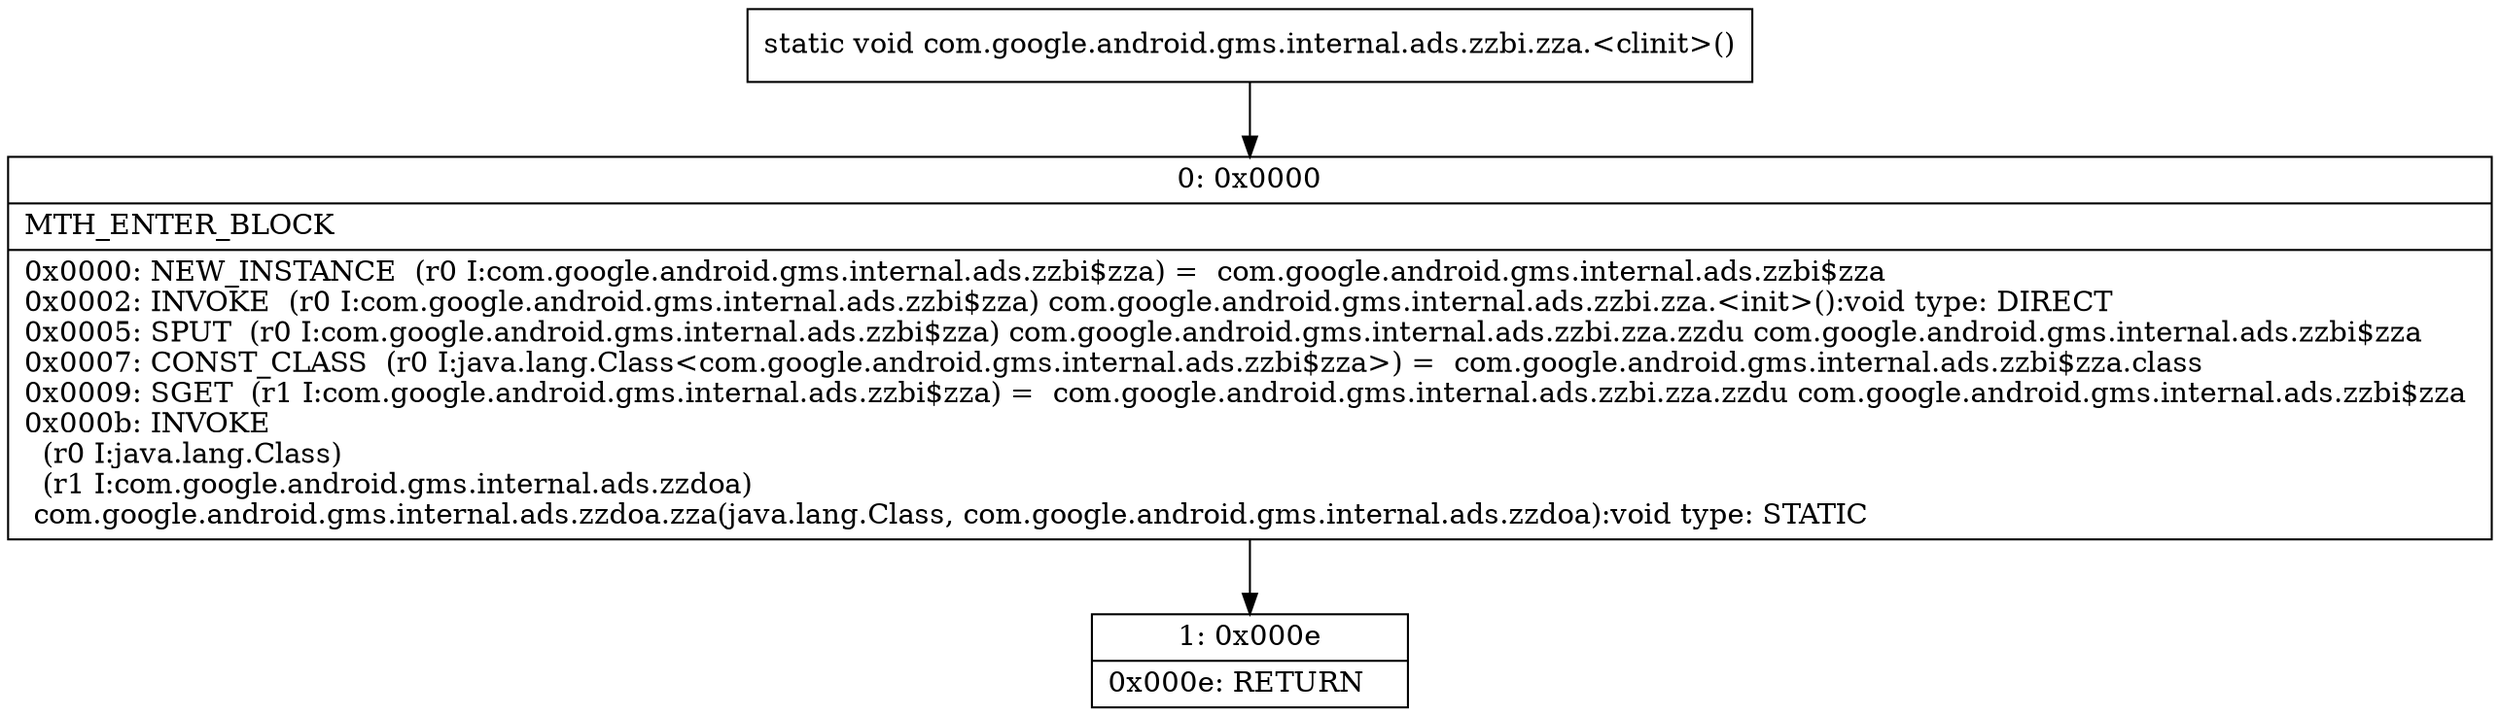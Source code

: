 digraph "CFG forcom.google.android.gms.internal.ads.zzbi.zza.\<clinit\>()V" {
Node_0 [shape=record,label="{0\:\ 0x0000|MTH_ENTER_BLOCK\l|0x0000: NEW_INSTANCE  (r0 I:com.google.android.gms.internal.ads.zzbi$zza) =  com.google.android.gms.internal.ads.zzbi$zza \l0x0002: INVOKE  (r0 I:com.google.android.gms.internal.ads.zzbi$zza) com.google.android.gms.internal.ads.zzbi.zza.\<init\>():void type: DIRECT \l0x0005: SPUT  (r0 I:com.google.android.gms.internal.ads.zzbi$zza) com.google.android.gms.internal.ads.zzbi.zza.zzdu com.google.android.gms.internal.ads.zzbi$zza \l0x0007: CONST_CLASS  (r0 I:java.lang.Class\<com.google.android.gms.internal.ads.zzbi$zza\>) =  com.google.android.gms.internal.ads.zzbi$zza.class \l0x0009: SGET  (r1 I:com.google.android.gms.internal.ads.zzbi$zza) =  com.google.android.gms.internal.ads.zzbi.zza.zzdu com.google.android.gms.internal.ads.zzbi$zza \l0x000b: INVOKE  \l  (r0 I:java.lang.Class)\l  (r1 I:com.google.android.gms.internal.ads.zzdoa)\l com.google.android.gms.internal.ads.zzdoa.zza(java.lang.Class, com.google.android.gms.internal.ads.zzdoa):void type: STATIC \l}"];
Node_1 [shape=record,label="{1\:\ 0x000e|0x000e: RETURN   \l}"];
MethodNode[shape=record,label="{static void com.google.android.gms.internal.ads.zzbi.zza.\<clinit\>() }"];
MethodNode -> Node_0;
Node_0 -> Node_1;
}

